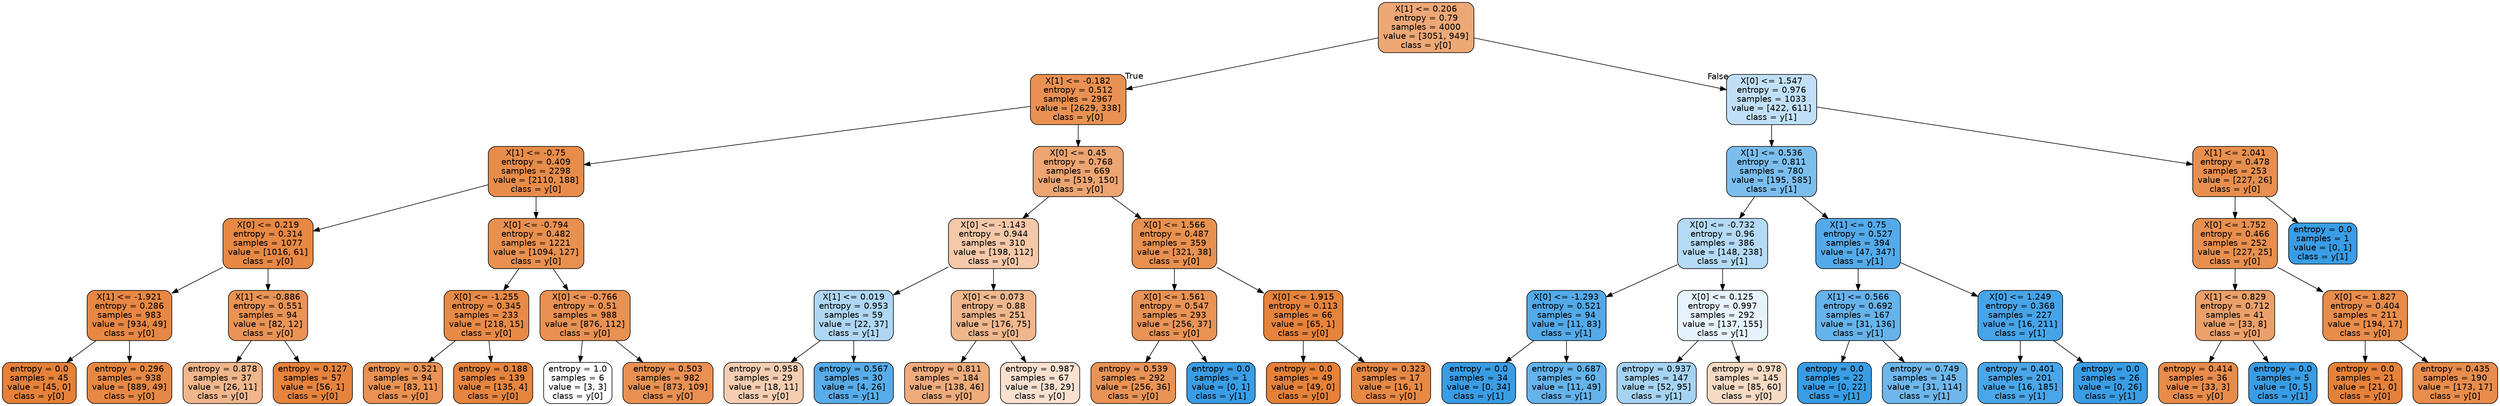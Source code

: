 digraph Tree {
node [shape=box, style="filled, rounded", color="black", fontname=helvetica] ;
edge [fontname=helvetica] ;
0 [label="X[1] <= 0.206\nentropy = 0.79\nsamples = 4000\nvalue = [3051, 949]\nclass = y[0]", fillcolor="#e58139b0"] ;
1 [label="X[1] <= -0.182\nentropy = 0.512\nsamples = 2967\nvalue = [2629, 338]\nclass = y[0]", fillcolor="#e58139de"] ;
0 -> 1 [labeldistance=2.5, labelangle=45, headlabel="True"] ;
2 [label="X[1] <= -0.75\nentropy = 0.409\nsamples = 2298\nvalue = [2110, 188]\nclass = y[0]", fillcolor="#e58139e8"] ;
1 -> 2 ;
3 [label="X[0] <= 0.219\nentropy = 0.314\nsamples = 1077\nvalue = [1016, 61]\nclass = y[0]", fillcolor="#e58139f0"] ;
2 -> 3 ;
4 [label="X[1] <= -1.921\nentropy = 0.286\nsamples = 983\nvalue = [934, 49]\nclass = y[0]", fillcolor="#e58139f2"] ;
3 -> 4 ;
5 [label="entropy = 0.0\nsamples = 45\nvalue = [45, 0]\nclass = y[0]", fillcolor="#e58139ff"] ;
4 -> 5 ;
6 [label="entropy = 0.296\nsamples = 938\nvalue = [889, 49]\nclass = y[0]", fillcolor="#e58139f1"] ;
4 -> 6 ;
7 [label="X[1] <= -0.886\nentropy = 0.551\nsamples = 94\nvalue = [82, 12]\nclass = y[0]", fillcolor="#e58139da"] ;
3 -> 7 ;
8 [label="entropy = 0.878\nsamples = 37\nvalue = [26, 11]\nclass = y[0]", fillcolor="#e5813993"] ;
7 -> 8 ;
9 [label="entropy = 0.127\nsamples = 57\nvalue = [56, 1]\nclass = y[0]", fillcolor="#e58139fa"] ;
7 -> 9 ;
10 [label="X[0] <= -0.794\nentropy = 0.482\nsamples = 1221\nvalue = [1094, 127]\nclass = y[0]", fillcolor="#e58139e1"] ;
2 -> 10 ;
11 [label="X[0] <= -1.255\nentropy = 0.345\nsamples = 233\nvalue = [218, 15]\nclass = y[0]", fillcolor="#e58139ed"] ;
10 -> 11 ;
12 [label="entropy = 0.521\nsamples = 94\nvalue = [83, 11]\nclass = y[0]", fillcolor="#e58139dd"] ;
11 -> 12 ;
13 [label="entropy = 0.188\nsamples = 139\nvalue = [135, 4]\nclass = y[0]", fillcolor="#e58139f7"] ;
11 -> 13 ;
14 [label="X[0] <= -0.766\nentropy = 0.51\nsamples = 988\nvalue = [876, 112]\nclass = y[0]", fillcolor="#e58139de"] ;
10 -> 14 ;
15 [label="entropy = 1.0\nsamples = 6\nvalue = [3, 3]\nclass = y[0]", fillcolor="#e5813900"] ;
14 -> 15 ;
16 [label="entropy = 0.503\nsamples = 982\nvalue = [873, 109]\nclass = y[0]", fillcolor="#e58139df"] ;
14 -> 16 ;
17 [label="X[0] <= 0.45\nentropy = 0.768\nsamples = 669\nvalue = [519, 150]\nclass = y[0]", fillcolor="#e58139b5"] ;
1 -> 17 ;
18 [label="X[0] <= -1.143\nentropy = 0.944\nsamples = 310\nvalue = [198, 112]\nclass = y[0]", fillcolor="#e581396f"] ;
17 -> 18 ;
19 [label="X[1] <= 0.019\nentropy = 0.953\nsamples = 59\nvalue = [22, 37]\nclass = y[1]", fillcolor="#399de567"] ;
18 -> 19 ;
20 [label="entropy = 0.958\nsamples = 29\nvalue = [18, 11]\nclass = y[0]", fillcolor="#e5813963"] ;
19 -> 20 ;
21 [label="entropy = 0.567\nsamples = 30\nvalue = [4, 26]\nclass = y[1]", fillcolor="#399de5d8"] ;
19 -> 21 ;
22 [label="X[0] <= 0.073\nentropy = 0.88\nsamples = 251\nvalue = [176, 75]\nclass = y[0]", fillcolor="#e5813992"] ;
18 -> 22 ;
23 [label="entropy = 0.811\nsamples = 184\nvalue = [138, 46]\nclass = y[0]", fillcolor="#e58139aa"] ;
22 -> 23 ;
24 [label="entropy = 0.987\nsamples = 67\nvalue = [38, 29]\nclass = y[0]", fillcolor="#e581393c"] ;
22 -> 24 ;
25 [label="X[0] <= 1.566\nentropy = 0.487\nsamples = 359\nvalue = [321, 38]\nclass = y[0]", fillcolor="#e58139e1"] ;
17 -> 25 ;
26 [label="X[0] <= 1.561\nentropy = 0.547\nsamples = 293\nvalue = [256, 37]\nclass = y[0]", fillcolor="#e58139da"] ;
25 -> 26 ;
27 [label="entropy = 0.539\nsamples = 292\nvalue = [256, 36]\nclass = y[0]", fillcolor="#e58139db"] ;
26 -> 27 ;
28 [label="entropy = 0.0\nsamples = 1\nvalue = [0, 1]\nclass = y[1]", fillcolor="#399de5ff"] ;
26 -> 28 ;
29 [label="X[0] <= 1.915\nentropy = 0.113\nsamples = 66\nvalue = [65, 1]\nclass = y[0]", fillcolor="#e58139fb"] ;
25 -> 29 ;
30 [label="entropy = 0.0\nsamples = 49\nvalue = [49, 0]\nclass = y[0]", fillcolor="#e58139ff"] ;
29 -> 30 ;
31 [label="entropy = 0.323\nsamples = 17\nvalue = [16, 1]\nclass = y[0]", fillcolor="#e58139ef"] ;
29 -> 31 ;
32 [label="X[0] <= 1.547\nentropy = 0.976\nsamples = 1033\nvalue = [422, 611]\nclass = y[1]", fillcolor="#399de54f"] ;
0 -> 32 [labeldistance=2.5, labelangle=-45, headlabel="False"] ;
33 [label="X[1] <= 0.536\nentropy = 0.811\nsamples = 780\nvalue = [195, 585]\nclass = y[1]", fillcolor="#399de5aa"] ;
32 -> 33 ;
34 [label="X[0] <= -0.732\nentropy = 0.96\nsamples = 386\nvalue = [148, 238]\nclass = y[1]", fillcolor="#399de560"] ;
33 -> 34 ;
35 [label="X[0] <= -1.293\nentropy = 0.521\nsamples = 94\nvalue = [11, 83]\nclass = y[1]", fillcolor="#399de5dd"] ;
34 -> 35 ;
36 [label="entropy = 0.0\nsamples = 34\nvalue = [0, 34]\nclass = y[1]", fillcolor="#399de5ff"] ;
35 -> 36 ;
37 [label="entropy = 0.687\nsamples = 60\nvalue = [11, 49]\nclass = y[1]", fillcolor="#399de5c6"] ;
35 -> 37 ;
38 [label="X[0] <= 0.125\nentropy = 0.997\nsamples = 292\nvalue = [137, 155]\nclass = y[1]", fillcolor="#399de51e"] ;
34 -> 38 ;
39 [label="entropy = 0.937\nsamples = 147\nvalue = [52, 95]\nclass = y[1]", fillcolor="#399de573"] ;
38 -> 39 ;
40 [label="entropy = 0.978\nsamples = 145\nvalue = [85, 60]\nclass = y[0]", fillcolor="#e581394b"] ;
38 -> 40 ;
41 [label="X[1] <= 0.75\nentropy = 0.527\nsamples = 394\nvalue = [47, 347]\nclass = y[1]", fillcolor="#399de5dc"] ;
33 -> 41 ;
42 [label="X[1] <= 0.566\nentropy = 0.692\nsamples = 167\nvalue = [31, 136]\nclass = y[1]", fillcolor="#399de5c5"] ;
41 -> 42 ;
43 [label="entropy = 0.0\nsamples = 22\nvalue = [0, 22]\nclass = y[1]", fillcolor="#399de5ff"] ;
42 -> 43 ;
44 [label="entropy = 0.749\nsamples = 145\nvalue = [31, 114]\nclass = y[1]", fillcolor="#399de5ba"] ;
42 -> 44 ;
45 [label="X[0] <= 1.249\nentropy = 0.368\nsamples = 227\nvalue = [16, 211]\nclass = y[1]", fillcolor="#399de5ec"] ;
41 -> 45 ;
46 [label="entropy = 0.401\nsamples = 201\nvalue = [16, 185]\nclass = y[1]", fillcolor="#399de5e9"] ;
45 -> 46 ;
47 [label="entropy = 0.0\nsamples = 26\nvalue = [0, 26]\nclass = y[1]", fillcolor="#399de5ff"] ;
45 -> 47 ;
48 [label="X[1] <= 2.041\nentropy = 0.478\nsamples = 253\nvalue = [227, 26]\nclass = y[0]", fillcolor="#e58139e2"] ;
32 -> 48 ;
49 [label="X[0] <= 1.752\nentropy = 0.466\nsamples = 252\nvalue = [227, 25]\nclass = y[0]", fillcolor="#e58139e3"] ;
48 -> 49 ;
50 [label="X[1] <= 0.829\nentropy = 0.712\nsamples = 41\nvalue = [33, 8]\nclass = y[0]", fillcolor="#e58139c1"] ;
49 -> 50 ;
51 [label="entropy = 0.414\nsamples = 36\nvalue = [33, 3]\nclass = y[0]", fillcolor="#e58139e8"] ;
50 -> 51 ;
52 [label="entropy = 0.0\nsamples = 5\nvalue = [0, 5]\nclass = y[1]", fillcolor="#399de5ff"] ;
50 -> 52 ;
53 [label="X[0] <= 1.827\nentropy = 0.404\nsamples = 211\nvalue = [194, 17]\nclass = y[0]", fillcolor="#e58139e9"] ;
49 -> 53 ;
54 [label="entropy = 0.0\nsamples = 21\nvalue = [21, 0]\nclass = y[0]", fillcolor="#e58139ff"] ;
53 -> 54 ;
55 [label="entropy = 0.435\nsamples = 190\nvalue = [173, 17]\nclass = y[0]", fillcolor="#e58139e6"] ;
53 -> 55 ;
56 [label="entropy = 0.0\nsamples = 1\nvalue = [0, 1]\nclass = y[1]", fillcolor="#399de5ff"] ;
48 -> 56 ;
}
